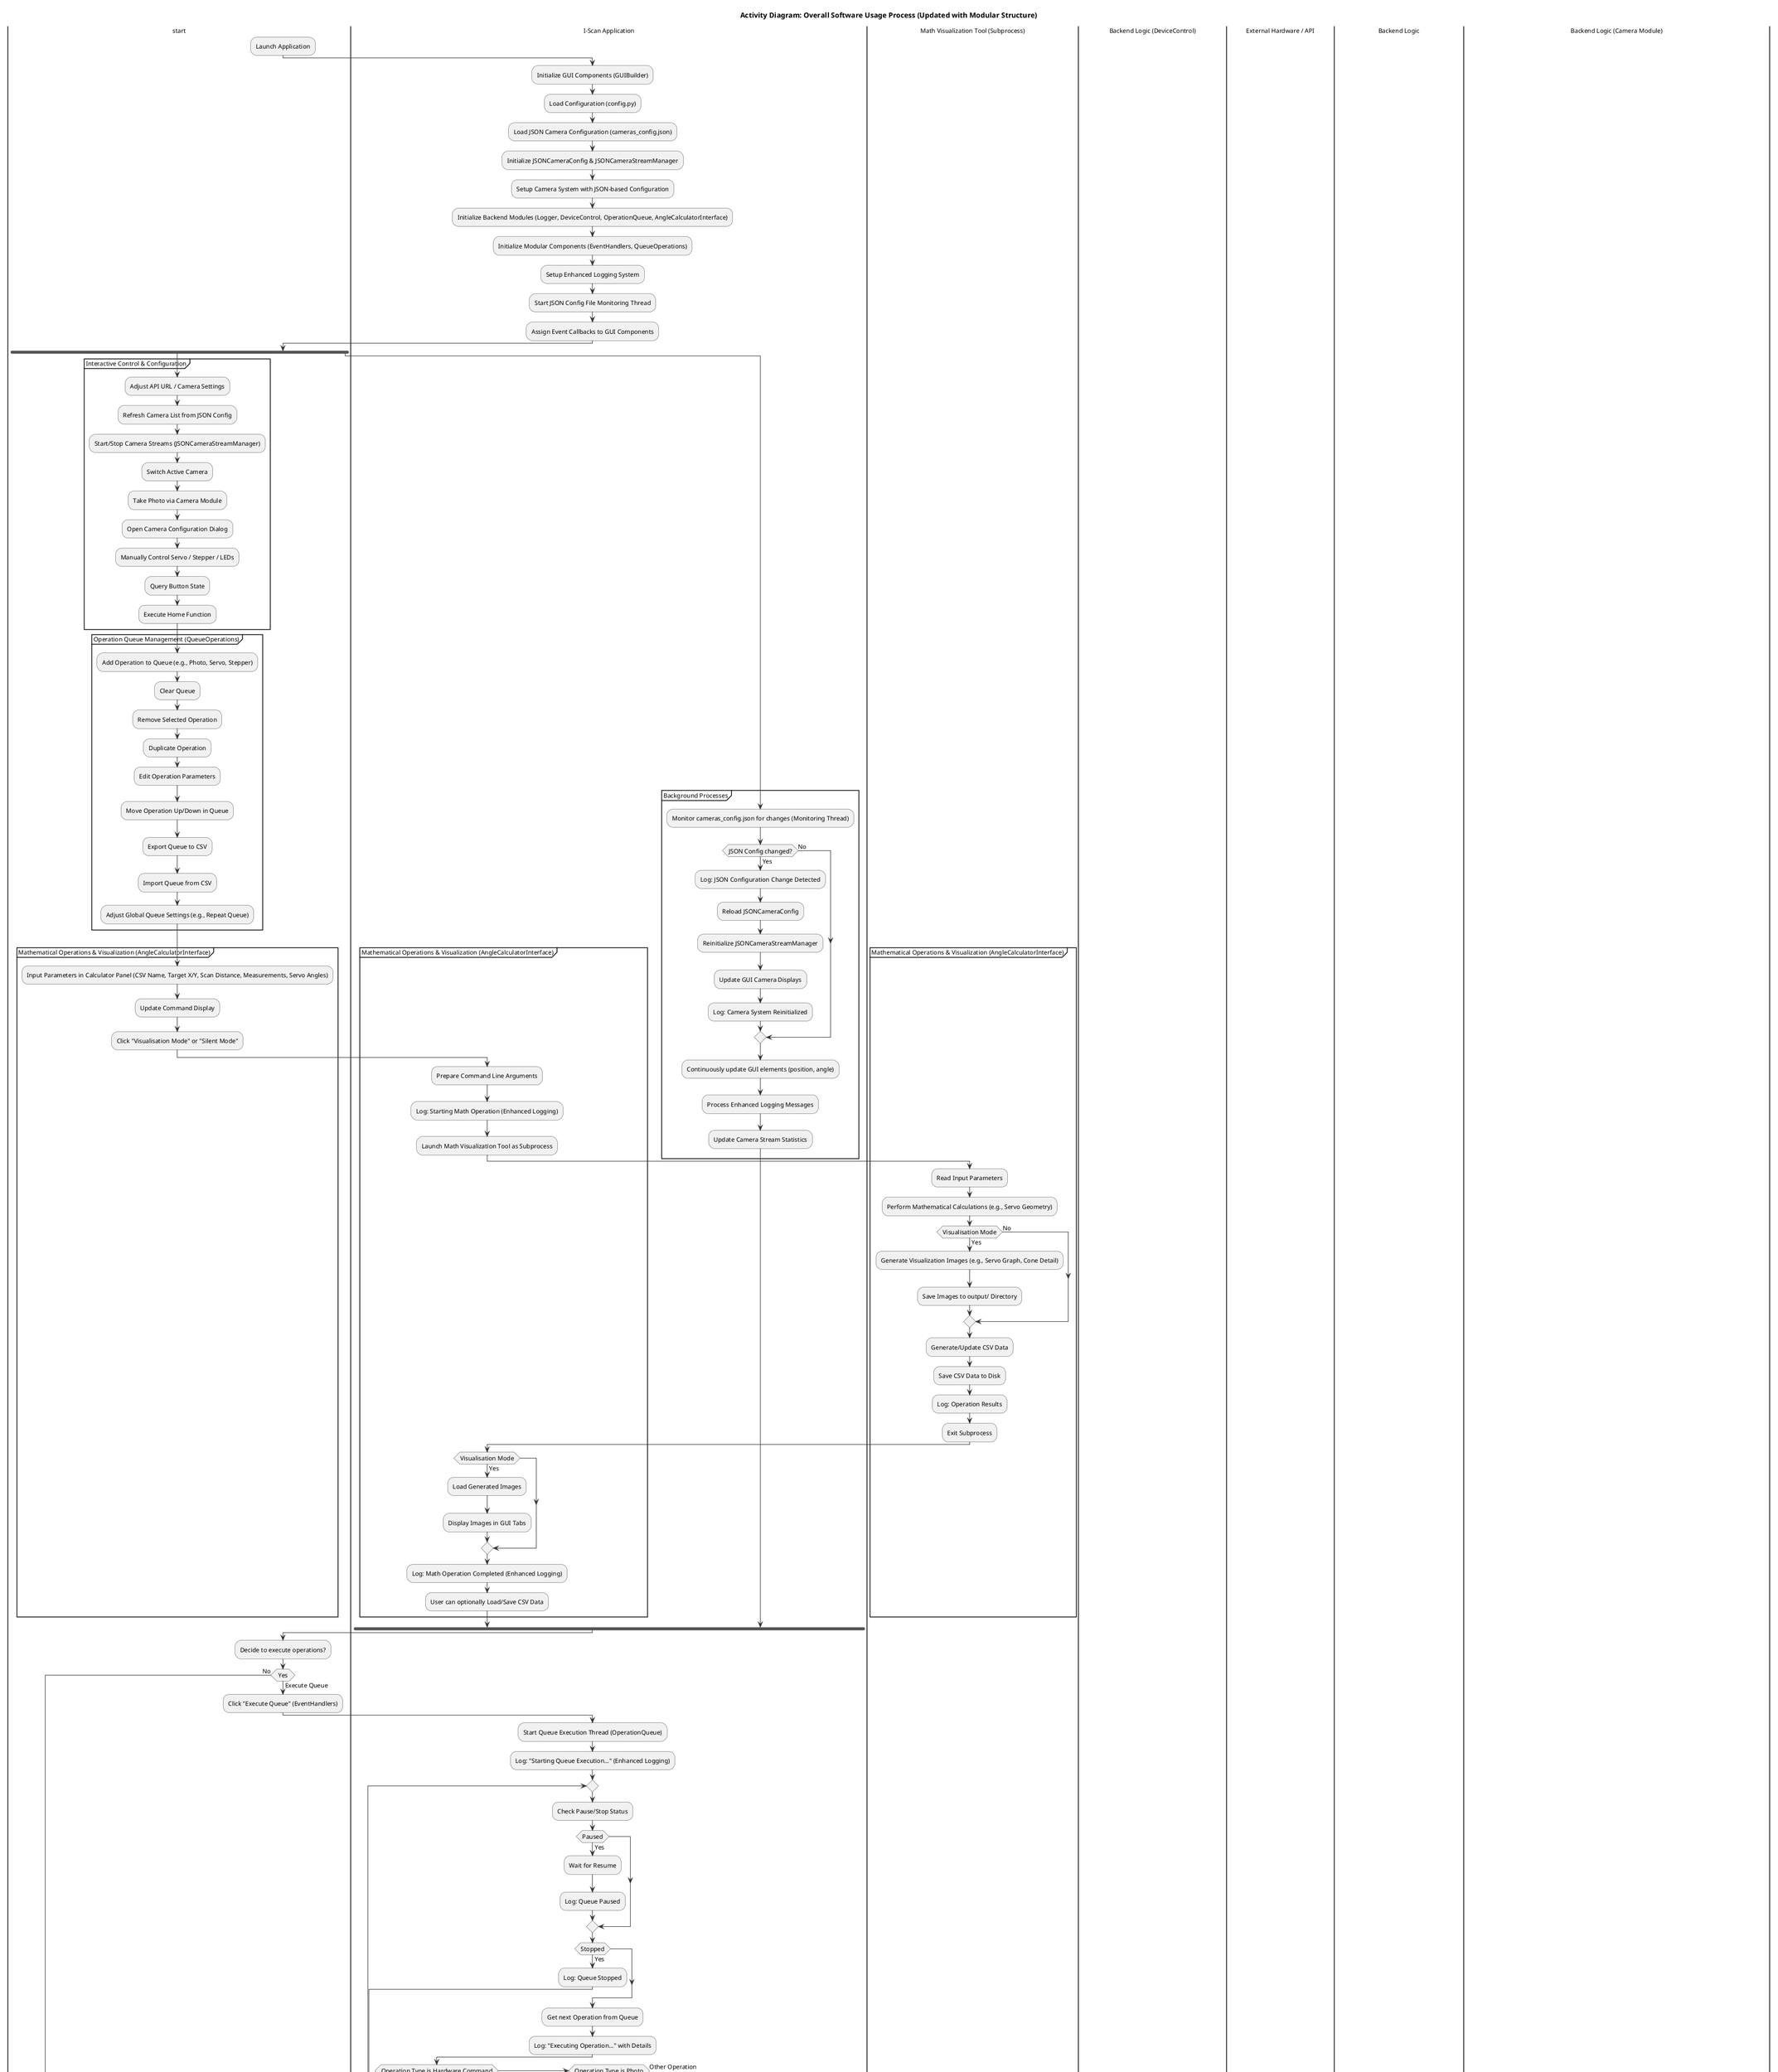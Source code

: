 @startuml full_activity_diagram_updated

skinparam activityBorderColor #333333
skinparam activityArrowColor #333333
skinparam activityEndColor #FF0000
skinparam activityStartColor #00AA00
skinparam defaultFontName Arial
skinparam defaultFontSize 12

title Activity Diagram: Overall Software Usage Process (Updated with Modular Structure)

|User|start
:Launch Application;

|I-Scan Application|
:Initialize GUI Components (GUIBuilder);
:Load Configuration (config.py);
:Load JSON Camera Configuration (cameras_config.json);
:Initialize JSONCameraConfig & JSONCameraStreamManager;
:Setup Camera System with JSON-based Configuration;
:Initialize Backend Modules (Logger, DeviceControl, OperationQueue, AngleCalculatorInterface);
:Initialize Modular Components (EventHandlers, QueueOperations);
:Setup Enhanced Logging System;
:Start JSON Config File Monitoring Thread;
:Assign Event Callbacks to GUI Components;

|User|
fork

|User|
  partition "Interactive Control & Configuration" {
    :Adjust API URL / Camera Settings;
    :Refresh Camera List from JSON Config;
    :Start/Stop Camera Streams (JSONCameraStreamManager);
    :Switch Active Camera;
    :Take Photo via Camera Module;
    :Open Camera Configuration Dialog;
    :Manually Control Servo / Stepper / LEDs;
    :Query Button State;
    :Execute Home Function;
  }

|User|
  partition "Operation Queue Management (QueueOperations)" {
    :Add Operation to Queue (e.g., Photo, Servo, Stepper);
    :Clear Queue;
    :Remove Selected Operation;
    :Duplicate Operation;
    :Edit Operation Parameters;
    :Move Operation Up/Down in Queue;
    :Export Queue to CSV;
    :Import Queue from CSV;
    :Adjust Global Queue Settings (e.g., Repeat Queue);
  }

|User|
  partition "Mathematical Operations & Visualization (AngleCalculatorInterface)" {
    :Input Parameters in Calculator Panel (CSV Name, Target X/Y, Scan Distance, Measurements, Servo Angles);
    :Update Command Display;
    :Click "Visualisation Mode" or "Silent Mode";

|I-Scan Application|
    :Prepare Command Line Arguments;
    :Log: Starting Math Operation (Enhanced Logging);
    :Launch Math Visualization Tool as Subprocess;

|Math Visualization Tool (Subprocess)|
    :Read Input Parameters;
    :Perform Mathematical Calculations (e.g., Servo Geometry);
    if (Visualisation Mode) then (Yes)
      :Generate Visualization Images (e.g., Servo Graph, Cone Detail);
      :Save Images to output/ Directory;
    else (No)
    endif
    :Generate/Update CSV Data;
    :Save CSV Data to Disk;
    :Log: Operation Results;
    :Exit Subprocess;

|I-Scan Application|
    if (Visualisation Mode) then (Yes)
      :Load Generated Images;
      :Display Images in GUI Tabs;
    endif
    :Log: Math Operation Completed (Enhanced Logging);
    :User can optionally Load/Save CSV Data;
  }
fork again

|I-Scan Application|
  partition "Background Processes" {
    :Monitor cameras_config.json for changes (Monitoring Thread);
    if (JSON Config changed?) then (Yes)
      :Log: JSON Configuration Change Detected;
      :Reload JSONCameraConfig;
      :Reinitialize JSONCameraStreamManager;
      :Update GUI Camera Displays;
      :Log: Camera System Reinitialized;
    else (No)
    endif
    :Continuously update GUI elements (position, angle);
    :Process Enhanced Logging Messages;
    :Update Camera Stream Statistics;
  }
end fork

|User|
:Decide to execute operations?;
if (Yes) then (Execute Queue)
  :Click "Execute Queue" (EventHandlers);

|I-Scan Application|
  :Start Queue Execution Thread (OperationQueue);
  :Log: "Starting Queue Execution..." (Enhanced Logging);
  repeat
    :Check Pause/Stop Status;
    if (Paused) then (Yes)
      :Wait for Resume;
      :Log: Queue Paused;
    endif
    if (Stopped) then (Yes)
      :Log: Queue Stopped;
      break;
    endif
    :Get next Operation from Queue;
    :Log: "Executing Operation..." with Details;
    if (Operation Type is Hardware Command) then (Hardware Command)

|Backend Logic (DeviceControl)|
      :Prepare API Request via DeviceControl Module;

|External Hardware / API|
      :Send HTTP Request (ApiClient);
      :Execute Command on Hardware;
      :Send Response;

|Backend Logic|
      :Process API Response;
      :Update Internal State (position, angle);
      :Log: Hardware Command Result;
    else if (Operation Type is Photo) then (Photo)

|Backend Logic (Camera Module)|
      :Switch to specified Camera via JSONCameraStreamManager;
      :Capture Frame from Active Camera Stream;
      :Save Photo to File;
      :Log: Photo Captured with Camera Details;
    else (Other Operation)
      :Execute internal logic for operation;
      :Log: Operation Details;
    endif

|I-Scan Application|
    :Log: Operation Result with Timestamp;
    :Update GUI Displays;
    :Wait for configured delay;
  repeat while (More operations in queue AND not stopped) is (Yes)
  :Log: "Queue Execution Completed/Stopped!" (Enhanced Logging);
else (No)
endif

|User|
:Close Application Window;

|I-Scan Application|
:Trigger on_closing event (EventHandlers);
:Stop JSON Configuration Monitoring;
:Stop All Camera Streams (JSONCameraStreamManager);
:Release All Camera Resources;
:Close Enhanced Logging System;
:Terminate Application;

stop
@enduml

